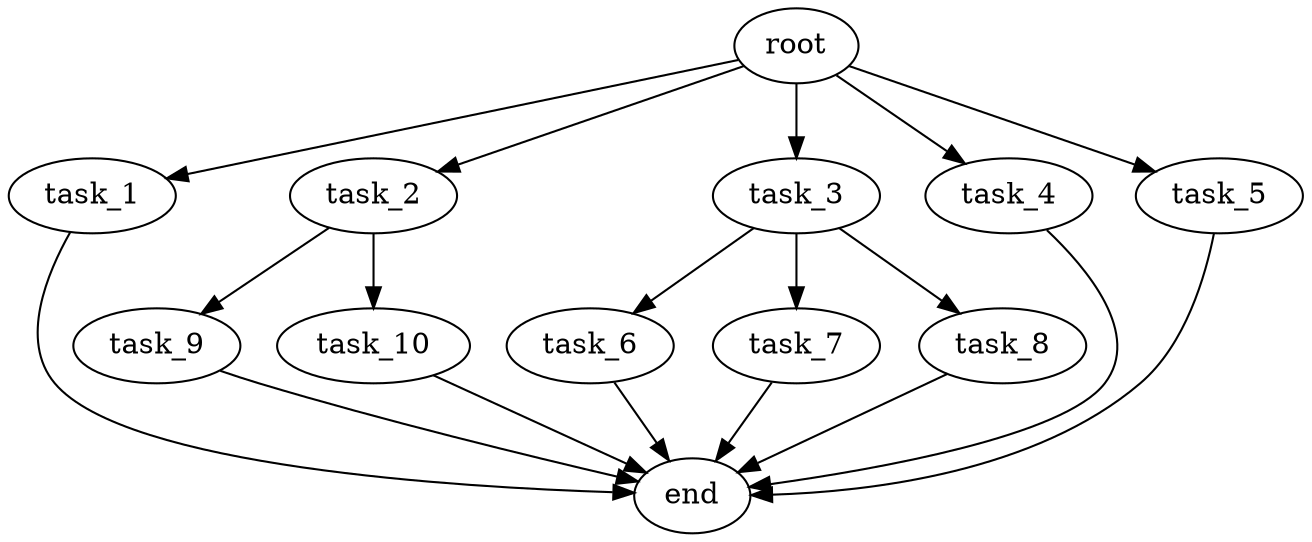 digraph G {
  root [size="0.000000e+00"];
  task_1 [size="9.687407e+10"];
  task_2 [size="5.796011e+10"];
  task_3 [size="5.426530e+10"];
  task_4 [size="7.482276e+10"];
  task_5 [size="5.810811e+09"];
  task_6 [size="5.845934e+10"];
  task_7 [size="5.033475e+10"];
  task_8 [size="8.528672e+10"];
  task_9 [size="1.582753e+10"];
  task_10 [size="9.608181e+10"];
  end [size="0.000000e+00"];

  root -> task_1 [size="1.000000e-12"];
  root -> task_2 [size="1.000000e-12"];
  root -> task_3 [size="1.000000e-12"];
  root -> task_4 [size="1.000000e-12"];
  root -> task_5 [size="1.000000e-12"];
  task_1 -> end [size="1.000000e-12"];
  task_2 -> task_9 [size="1.582753e+08"];
  task_2 -> task_10 [size="9.608181e+08"];
  task_3 -> task_6 [size="5.845934e+08"];
  task_3 -> task_7 [size="5.033475e+08"];
  task_3 -> task_8 [size="8.528672e+08"];
  task_4 -> end [size="1.000000e-12"];
  task_5 -> end [size="1.000000e-12"];
  task_6 -> end [size="1.000000e-12"];
  task_7 -> end [size="1.000000e-12"];
  task_8 -> end [size="1.000000e-12"];
  task_9 -> end [size="1.000000e-12"];
  task_10 -> end [size="1.000000e-12"];
}
